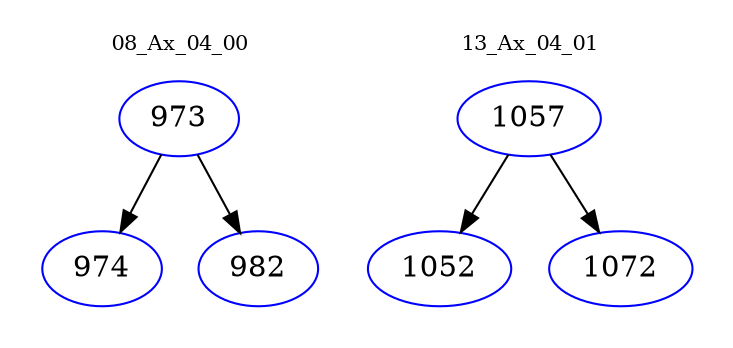 digraph{
subgraph cluster_0 {
color = white
label = "08_Ax_04_00";
fontsize=10;
T0_973 [label="973", color="blue"]
T0_973 -> T0_974 [color="black"]
T0_974 [label="974", color="blue"]
T0_973 -> T0_982 [color="black"]
T0_982 [label="982", color="blue"]
}
subgraph cluster_1 {
color = white
label = "13_Ax_04_01";
fontsize=10;
T1_1057 [label="1057", color="blue"]
T1_1057 -> T1_1052 [color="black"]
T1_1052 [label="1052", color="blue"]
T1_1057 -> T1_1072 [color="black"]
T1_1072 [label="1072", color="blue"]
}
}
